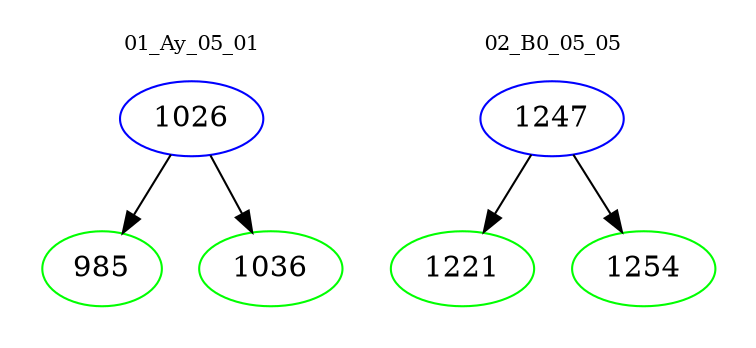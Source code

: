 digraph{
subgraph cluster_0 {
color = white
label = "01_Ay_05_01";
fontsize=10;
T0_1026 [label="1026", color="blue"]
T0_1026 -> T0_985 [color="black"]
T0_985 [label="985", color="green"]
T0_1026 -> T0_1036 [color="black"]
T0_1036 [label="1036", color="green"]
}
subgraph cluster_1 {
color = white
label = "02_B0_05_05";
fontsize=10;
T1_1247 [label="1247", color="blue"]
T1_1247 -> T1_1221 [color="black"]
T1_1221 [label="1221", color="green"]
T1_1247 -> T1_1254 [color="black"]
T1_1254 [label="1254", color="green"]
}
}
